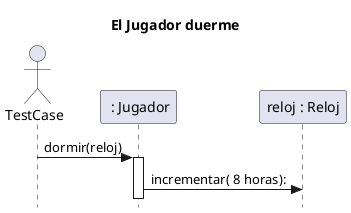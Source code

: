 @startuml
skinparam style strictuml
title:  El Jugador duerme

actor TestCase

participant " : Jugador" as jugador
participant "reloj : Reloj" as reloj


TestCase -> jugador: dormir(reloj)
activate jugador
jugador -> reloj: incrementar( 8 horas):

@enduml
